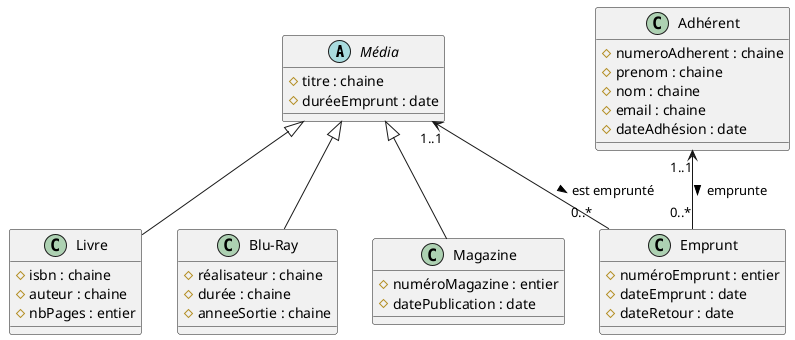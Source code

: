 @startuml

abstract class "Média" as M{
    # titre : chaine
    # duréeEmprunt : date
}

class "Livre" as L{
    # isbn : chaine
    # auteur : chaine
    # nbPages : entier
}

class "Blu-Ray" as BR{
    # réalisateur : chaine
    # durée : chaine
    # anneeSortie : chaine
}

class "Magazine" as Ma{
    # numéroMagazine : entier
    # datePublication : date
}

class "Adhérent" as A{
    # numeroAdherent : chaine
    # prenom : chaine
    # nom : chaine
    # email : chaine
    # dateAdhésion : date
}

class "Emprunt" as E{
    # numéroEmprunt : entier
    # dateEmprunt : date
    # dateRetour : date
}

M <|-- L
M <|-- BR
M <|-- Ma
M "1..1" <-- "              0..*"E : est emprunté >
A "1..1" <-- "0..*"E : emprunte >


@enduml
